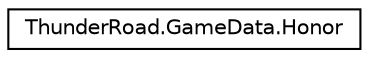 digraph "Graphical Class Hierarchy"
{
 // LATEX_PDF_SIZE
  edge [fontname="Helvetica",fontsize="10",labelfontname="Helvetica",labelfontsize="10"];
  node [fontname="Helvetica",fontsize="10",shape=record];
  rankdir="LR";
  Node0 [label="ThunderRoad.GameData.Honor",height=0.2,width=0.4,color="black", fillcolor="white", style="filled",URL="$class_thunder_road_1_1_game_data_1_1_honor.html",tooltip="Class Honor."];
}
